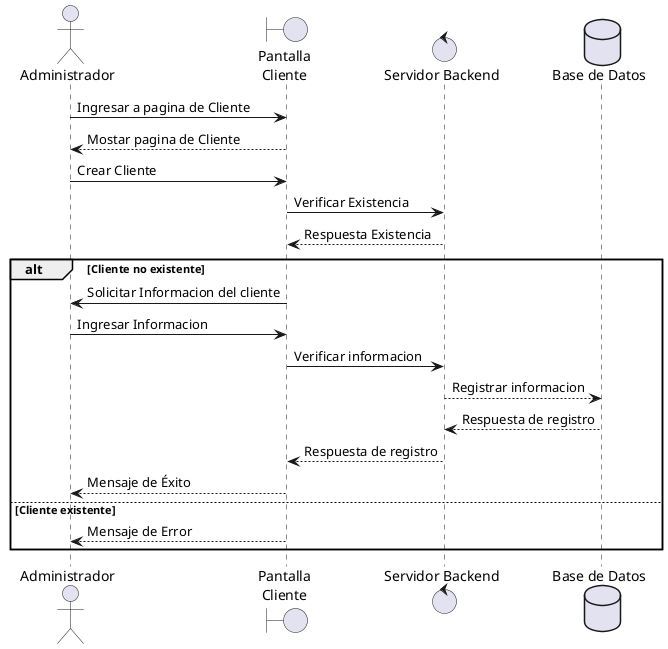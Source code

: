 @startuml Creacion de Usuario
actor Administrador as user


boundary "Pantalla\nCliente" as CLientView
control "Servidor Backend" as Backend
database "Base de Datos" as Database

user -> CLientView: Ingresar a pagina de Cliente
CLientView --> user: Mostar pagina de Cliente
user -> CLientView: Crear Cliente
CLientView-> Backend: Verificar Existencia
Backend --> CLientView: Respuesta Existencia

alt Cliente no existente
    CLientView -> user: Solicitar Informacion del cliente
    user -> CLientView: Ingresar Informacion

    CLientView-> Backend: Verificar informacion
    Backend --> Database: Registrar informacion
    Database --> Backend: Respuesta de registro
    Backend --> CLientView: Respuesta de registro
    CLientView --> user: Mensaje de Éxito

else Cliente existente

    CLientView --> user: Mensaje de Error
end
@enduml